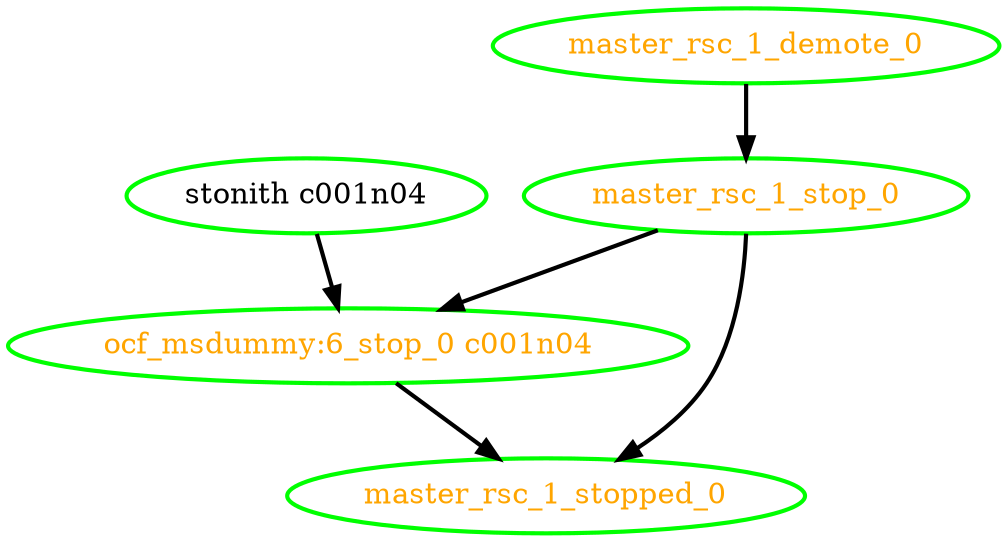 digraph "g" {
	size = "30,30"
"ocf_msdummy:6_stop_0 c001n04" [ style=bold color="green" fontcolor="orange" ]
"master_rsc_1_stop_0" [ style=bold color="green" fontcolor="orange" ]
"master_rsc_1_stopped_0" [ style=bold color="green" fontcolor="orange" ]
"master_rsc_1_demote_0" [ style=bold color="green" fontcolor="orange" ]
"stonith c001n04" [ style=bold color="green" fontcolor="black" ]
"master_rsc_1_stop_0" -> "ocf_msdummy:6_stop_0 c001n04" [ style = bold]
"stonith c001n04" -> "ocf_msdummy:6_stop_0 c001n04" [ style = bold]
"master_rsc_1_demote_0" -> "master_rsc_1_stop_0" [ style = bold]
"ocf_msdummy:6_stop_0 c001n04" -> "master_rsc_1_stopped_0" [ style = bold]
"master_rsc_1_stop_0" -> "master_rsc_1_stopped_0" [ style = bold]
}
